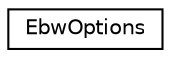 digraph "Graphical Class Hierarchy"
{
  edge [fontname="Helvetica",fontsize="10",labelfontname="Helvetica",labelfontsize="10"];
  node [fontname="Helvetica",fontsize="10",shape=record];
  rankdir="LR";
  Node0 [label="EbwOptions",height=0.2,width=0.4,color="black", fillcolor="white", style="filled",URL="$structkaldi_1_1EbwOptions.html"];
}
